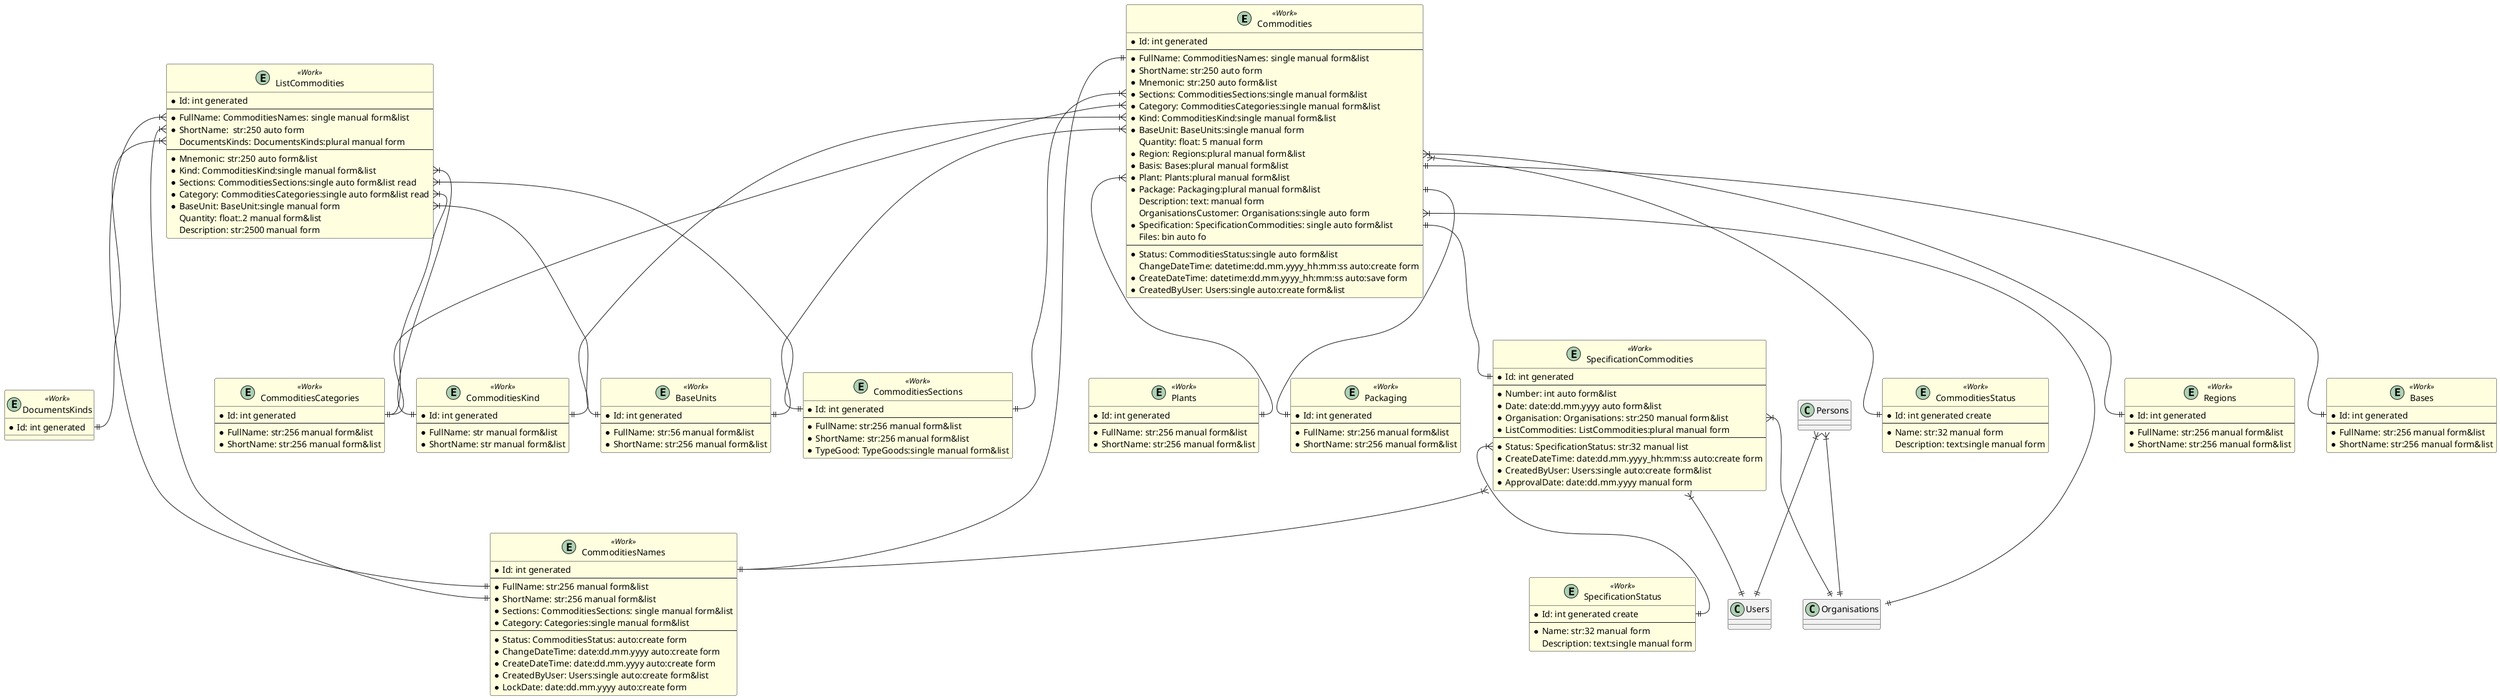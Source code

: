@startuml "CTS Object Diagram"
/'**Легенда 
Обязательность заполнения реквизита (Mandatory):588588585
    *   Реквизит обязательный для заполненияТипы реквизита:
Типы данных (DataType):
    str:<long>                  Строка (string) определенной длинны в символах, размер лучше всего указывать кратным 8, т.е. 32, 64, 128, 256 и т.д., минимальная длина строки 32 символа.
    text                        Текст (text) неограниченно длинны.
    int                         Беззнаковое целое число (integer).
    float:<accuracy>            Число (numeric). Вещественное число с определенной точностью. Точность определяется количеством знаков после запятой в формате .<число знаков после запятой>.
    date:<mask>                 Дата (date). С помощью маски задается формат вводимого значения, dd, mm, yy, yyyy. Например: dd.mm.yyyy т.д.
    time:<mask>                 Время (time). С помощью маски задается формат вводимого значения, элементы маски hh, mm, ss. Пример: hh:mm:ss, hh:mm, mm:ss и т.д.
    datetime:<mask>             Дата и время (datetime). Дата, дата и время с определенной точностью. С помощью маски задается формат вводимого значения dd.mm.yyyy(yy)_hh:mm:ss, или dd.mm.yyyy(yy).
    bool                        Логический (boolean). Логическое значение - Истина/Лож. Используется для чек-боксов и радио-кнопок.
    enum                        Перечисление (enumeration). Значения перечисления указываются через ",". Перечисление, используется для полей с выпадающим списком к количеством значенией не более 5-ти, значения указываются в отдельном объекте с названием аналогичному названию реквизита.
    bin                         Бинарный (binary) тип данных. Используется для указания на то что в поле будут хранится именно бинарные данные, например, такие как бинарный данные различных файлов и т.д.
    <ObjectName>:<choice_type>  Указывается имя объекта значение записи которго используется в качестве значения реквизита. Тип выбора - single (одно значение)/plural (несколько значений).

Заполнение реквзитов (Filling):
    manual                  Заполняется вручную.
    auto:create/save        Заполняется автоматически при создании/сохранении записи.
    generated:create/save   Генерируется автоматически при созранении/созранении записи.
    <value>                 Заполняется конкретным значеним по умолчанию при создании записи, например - true.1

Отображение реквизита в интерфейсе (Visibility): 
    form        Отображать в представлиении формы карточки экземпляра объекта.
    list        Отображать в представлении реестра (списка) объектов.
    Может быть  указано сразу оба значения через "&". 

Формат описания сущностей (объектов):
    Сущьности:w
    /'Пользователи Портала'/ entity EntityName <<EntityStage>> {

    }
    EntityStage   Состояние объекта, Work (в работе)/Ready (готово)
    Пример:
    /'Пользователи Портала'/ entity Users <<Work>> {

    }

    Реквизиты: 
    /'Наименование реквизита'/<Mandatory>RequisiteName: DataType:argument Filling Visibility
    Пример:     /'Краткое наименование'/ *ShortName str:128 manual form&list
                /'Автор'/ *CreatedByUser: Users:single auto:create form
'/
'**Оформление объектов
skinparam stereotypeCBorderColor Black
skinparam stereotypeCBackgroundColor White
skinparam stereotypeEBackgroundColor White
/'skinparam handwritten true'/
skinparam class {
/'Готово'/      BackgroundColor<<Ready>>    LightGreen
/'В работе'/    BackgroundColor<<Work>>     LightYellow
}


'**Объекты

/'Каталог ТРУ'/
 entity Commodities <<Work>> { 
    *Id: int generated
    --
    /'Наименование товара'/ *FullName: CommoditiesNames: single manual form&list
    /'Краткое название'/ *ShortName: str:250 auto form
    /'??? Мнемоника'/ *Mnemonic: str:250 auto form&list
    /'Отделение товара'/ *Sections: CommoditiesSections:single manual form&list
    /'Категория товара'/ *Category: CommoditiesCategories:single manual form&list
    /'Вид товара'/ *Kind: CommoditiesKind:single manual form&list
    /'Лот (единица измерения товара)'/ *BaseUnit: BaseUnits:single manual form
    /'Размер лота'/ Quantity: float: 5 manual form
    /'??? Регион поставки'/ *Region: Regions:plural manual form&list
    /'??? Базис поставки (склады, станции)'/ *Basis: Bases:plural manual form&list
    /'Завод-производитель'/ *Plant: Plants:plural manual form&list
    /'Упаковка'/ *Package: Packaging:plural manual form&list
    /'Описание товара'/ Description: text: manual form
    /'Продавец'/ OrganisationsCustomer: Organisations:single auto form
    /'Спецификация'/ *Specification: SpecificationCommodities: single auto form&list
    /'Сопроводительные документы'/ Files: bin auto fo
    --
    /'Статус'/ *Status: CommoditiesStatus:single auto form&list
    /'Дата изменения'/ ChangeDateTime: datetime:dd.mm.yyyy_hh:mm:ss auto:create form
    /'Дата создания'/ *CreateDateTime: datetime:dd.mm.yyyy_hh:mm:ss auto:save form
    /'Автор'/ *CreatedByUser: Users:single auto:create form&list
}

/'Наименование товара'/ entity CommoditiesNames <<Work>> {
    *Id: int generated
    --
    /'Название'/ *FullName: str:256 manual form&list
    /'Краткое название'/ *ShortName: str:256 manual form&list
    /'Отделение товара'/ *Sections: CommoditiesSections: single manual form&list
    /'Категория товара'/ *Category: Categories:single manual form&list
    --
    /'Статус'/ *Status: CommoditiesStatus: auto:create form
    /'Дата изменения'/ *ChangeDateTime: date:dd.mm.yyyy auto:create form
    /'Дата создания'/ *CreateDateTime: date:dd.mm.yyyy auto:create form
    /'Автор'/ *CreatedByUser: Users:single auto:create form&list
    /'Дата блокировки'/ *LockDate: date:dd.mm.yyyy auto:create form
}

/'Спецификация биржевых товаров'/ entity SpecificationCommodities <<Work>> {
    *Id: int generated
    --
    /'Номер'/ *Number: int auto form&list
    /'Дата'/ *Date: date:dd.mm.yyyy auto form&list
    /'Участник торгов'/ *Organisation: Organisations: str:250 manual form&list
    /'Перечень берживых товаров (табличная часть)'/ *ListCommodities: ListCommodities:plural manual form
    --
    /'Статус'/ *Status: SpecificationStatus: str:32 manual list
    /'Дата создания'/ *CreateDateTime: date:dd.mm.yyyy_hh:mm:ss auto:create form
    /'Автор'/ *CreatedByUser: Users:single auto:create form&list
    /'Дата утверждения'/ *ApprovalDate: date:dd.mm.yyyy manual form
}

/'Перечень берживых товаров'/ entity ListCommodities <<Work>>{
    *Id: int generated 
    --
    /'Наименование товара'/ *FullName: CommoditiesNames: single manual form&list
    /'Краткое название'/ *ShortName:  str:250 auto form
    /'Виды сопроводительных документов'/ DocumentsKinds: DocumentsKinds:plural manual form
    --
    /'??? Мнемоника'/ *Mnemonic: str:250 auto form&list
    /'Вид товара'/ *Kind: CommoditiesKind:single manual form&list
    /'Отделение товара'/ *Sections: CommoditiesSections:single auto form&list read
    /'Категория товара'/ *Category: CommoditiesCategories:single auto form&list read
    /'Лот (единица измерения товара)'/ *BaseUnit: BaseUnit:single manual form
    /'Размер лота'/ Quantity: float:.2 manual form&list
    /'Описание товара'/ Description: str:2500 manual form
}

'**Справочники

/'Статусы Каталога ТРУ'/ entity CommoditiesStatus <<Work>>{
    *Id: int generated create
    --
    /'Название'/ *Name: str:32 manual form
    /'Описание'/ Description: text:single manual form
}

/'Статус Cпецификации'/ entity SpecificationStatus <<Work>>{
    *Id: int generated create
    --
    /'Название'/ *Name: str:32 manual form
    /'Описание'/ Description: text:single manual form
}

/'Виды сопроводительных документов'/ entity DocumentsKinds <<Work>>{
    *Id: int generated
}

/'Категория товара'/ entity CommoditiesCategories <<Work>> {
    *Id: int generated
    --
    /'Название'/ *FullName: str:256 manual form&list
    /'Краткое название'/ *ShortName: str:256 manual form&list
}

/'Вид товара'/ entity CommoditiesKind <<Work>> {
    *Id: int generated
    --
    /'Название'/ *FullName: str manual form&list
    /'Краткое название'/ *ShortName: str manual form&list
}

/'Единица измерения'/ entity BaseUnits <<Work>> {
    *Id: int generated
    --
    /'Название'/ *FullName: str:56 manual form&list
    /'Краткое название'/ *ShortName: str:256 manual form&list
}

/'Регион поставки'/ entity Regions <<Work>> {
    *Id: int generated
    --
    /'Название'/ *FullName: str:256 manual form&list
    /'Краткое название'/ *ShortName: str:256 manual form&list
}

/'Базис поставки'/ entity Bases <<Work>> {
    *Id: int generated
    --
    /'Название'/ *FullName: str:256 manual form&list
    /'Краткое название'/ *ShortName: str:256 manual form&list
}

/'Завод-производитель'/ entity Plants <<Work>> {
    *Id: int generated
    --
    /'Название'/ *FullName: str:256 manual form&list
    /'Краткое название'/ *ShortName: str:256 manual form&list
}

/'Упаковка'/ entity Packaging <<Work>> {
    *Id: int generated
    --
    /'Название'/ *FullName: str:256 manual form&list
    /'Краткое название'/ *ShortName: str:256 manual form&list
}

/'Отделение товара'/ entity CommoditiesSections <<Work>> {
    *Id: int generated
    --
    /'Название'/ *FullName: str:256 manual form&list
    /'Краткое название'/ *ShortName: str:256 manual form&list
    /'Вид товара'/ *TypeGood: TypeGoods:single manual form&list
}

'**Связи объектов

'Персоны
Persons::Organisation }|--|| Organisations::Id
Persons::User }|--|| Users::Id

'Каталог ТРУ'
Commodities::FullName ||--|| CommoditiesNames::Id
Commodities::Category }|--|| CommoditiesCategories::Id
Commodities::Kind }|--|| CommoditiesKind::Id
Commodities::BaseUnit }|--|| BaseUnits::Id
Commodities::Region }|--|| Regions::Id
Commodities::Sections }|--|| CommoditiesSections::Id
Commodities::Package ||--|| Packaging::Id
Commodities::Bases ||--|| Bases::Id
Commodities::Plant }|--|| Plants::Id
Commodities::OrganisationsCustomer }|--|| Organisations::Id
Commodities::CatalogStatus }|--|| CommoditiesStatus::Id
Commodities::SpecificationCommodities ||--|| SpecificationCommodities::Id 

'Спецификация биржевых товаров
SpecificationCommodities::Organisation }|--|| Organisations::Id
SpecificationCommodities::CommoditiesName }|--|| CommoditiesNames::Id
SpecificationCommodities::Сreator }|--|| Users::Id
SpecificationCommodities::SpecificationStatus }|--|| SpecificationStatus::Id


'Перечень берживых товаров
ListCommodities::FullName }|--|| CommoditiesNames::FullName
ListCommodities::ShortName }|--|| CommoditiesNames::ShortName
ListCommodities::Kind }|--|| CommoditiesKind::Id
ListCommodities::Sections }|--|| CommoditiesSections::Id
ListCommodities::Category }|--|| CommoditiesCategories::Id
ListCommodities::BaseUnit }|--|| BaseUnits::Id
ListCommodities::DocumentsKinds }|--|| DocumentsKinds::Id

@enduml